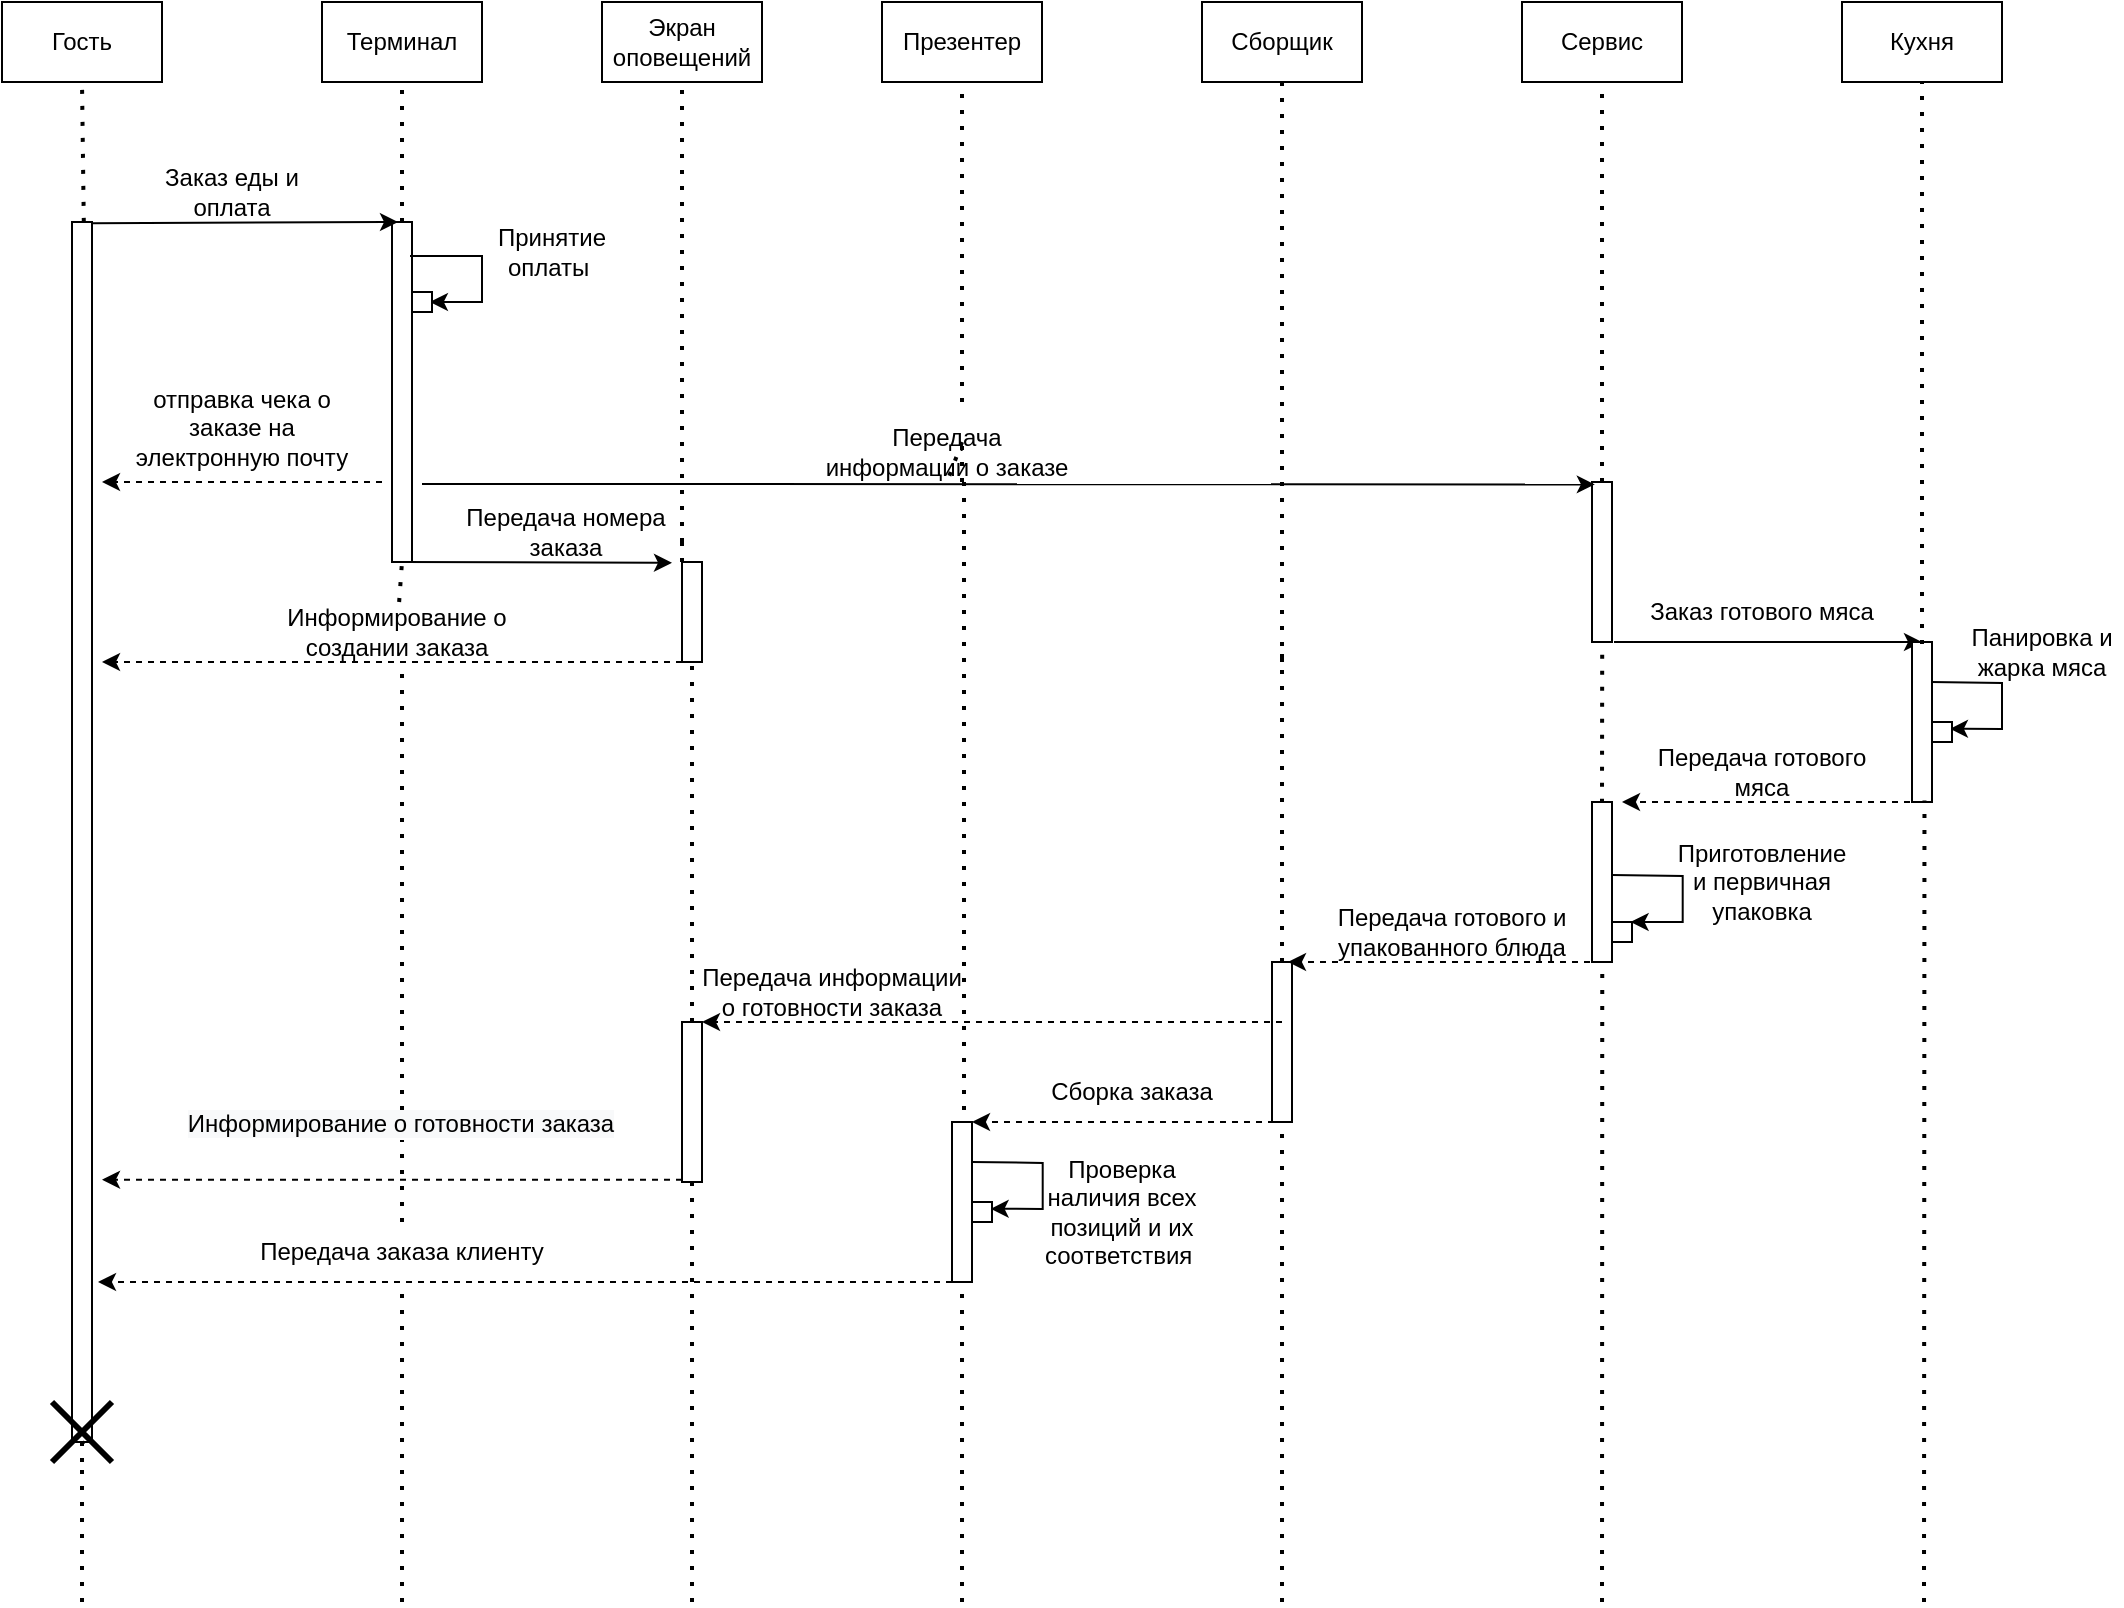 <mxfile version="20.4.2" type="device"><diagram id="pVZA9y74Jr9dz6y7A4SV" name="Страница 1"><mxGraphModel dx="1673" dy="867" grid="1" gridSize="10" guides="1" tooltips="1" connect="1" arrows="1" fold="1" page="1" pageScale="1" pageWidth="413" pageHeight="583" math="0" shadow="0"><root><mxCell id="0"/><mxCell id="1" parent="0"/><mxCell id="PWUyxWIyIqc8NN3Rjj_X-1" value="Гость" style="rounded=0;whiteSpace=wrap;html=1;" parent="1" vertex="1"><mxGeometry x="40" y="40" width="80" height="40" as="geometry"/></mxCell><mxCell id="PWUyxWIyIqc8NN3Rjj_X-5" value="Кухня" style="rounded=0;whiteSpace=wrap;html=1;" parent="1" vertex="1"><mxGeometry x="960" y="40" width="80" height="40" as="geometry"/></mxCell><mxCell id="PWUyxWIyIqc8NN3Rjj_X-6" value="Сервис" style="rounded=0;whiteSpace=wrap;html=1;" parent="1" vertex="1"><mxGeometry x="800" y="40" width="80" height="40" as="geometry"/></mxCell><mxCell id="PWUyxWIyIqc8NN3Rjj_X-7" value="Терминал" style="rounded=0;whiteSpace=wrap;html=1;" parent="1" vertex="1"><mxGeometry x="200" y="40" width="80" height="40" as="geometry"/></mxCell><mxCell id="PWUyxWIyIqc8NN3Rjj_X-14" value="" style="endArrow=none;dashed=1;html=1;dashPattern=1 3;strokeWidth=2;rounded=0;startArrow=none;entryX=0.5;entryY=1;entryDx=0;entryDy=0;exitX=0.5;exitY=0;exitDx=0;exitDy=0;exitPerimeter=0;" parent="1" source="PWUyxWIyIqc8NN3Rjj_X-18" target="PWUyxWIyIqc8NN3Rjj_X-7" edge="1"><mxGeometry width="50" height="50" relative="1" as="geometry"><mxPoint x="240" y="110" as="sourcePoint"/><mxPoint x="200" y="80" as="targetPoint"/></mxGeometry></mxCell><mxCell id="PWUyxWIyIqc8NN3Rjj_X-17" value="" style="endArrow=none;dashed=1;html=1;dashPattern=1 3;strokeWidth=2;rounded=0;startArrow=none;entryX=0.5;entryY=1;entryDx=0;entryDy=0;exitX=0.5;exitY=0;exitDx=0;exitDy=0;exitPerimeter=0;" parent="1" source="PWUyxWIyIqc8NN3Rjj_X-28" target="PWUyxWIyIqc8NN3Rjj_X-6" edge="1"><mxGeometry width="50" height="50" relative="1" as="geometry"><mxPoint x="520" y="200" as="sourcePoint"/><mxPoint x="445" y="100" as="targetPoint"/></mxGeometry></mxCell><mxCell id="PWUyxWIyIqc8NN3Rjj_X-18" value="" style="html=1;points=[];perimeter=orthogonalPerimeter;" parent="1" vertex="1"><mxGeometry x="235" y="150" width="10" height="170" as="geometry"/></mxCell><mxCell id="PWUyxWIyIqc8NN3Rjj_X-28" value="" style="html=1;points=[];perimeter=orthogonalPerimeter;" parent="1" vertex="1"><mxGeometry x="835" y="280" width="10" height="80" as="geometry"/></mxCell><mxCell id="PWUyxWIyIqc8NN3Rjj_X-30" value="" style="endArrow=classic;html=1;rounded=0;entryX=0.141;entryY=0.015;entryDx=0;entryDy=0;entryPerimeter=0;startArrow=none;" parent="1" target="PWUyxWIyIqc8NN3Rjj_X-28" edge="1"><mxGeometry width="50" height="50" relative="1" as="geometry"><mxPoint x="250" y="281" as="sourcePoint"/><mxPoint x="560" y="280" as="targetPoint"/></mxGeometry></mxCell><mxCell id="PWUyxWIyIqc8NN3Rjj_X-37" value="" style="endArrow=classic;html=1;rounded=0;entryX=0.3;entryY=0;entryDx=0;entryDy=0;entryPerimeter=0;exitX=0.965;exitY=0.001;exitDx=0;exitDy=0;exitPerimeter=0;" parent="1" source="PWUyxWIyIqc8NN3Rjj_X-13" target="PWUyxWIyIqc8NN3Rjj_X-18" edge="1"><mxGeometry width="50" height="50" relative="1" as="geometry"><mxPoint x="200" y="230" as="sourcePoint"/><mxPoint x="195" y="120" as="targetPoint"/></mxGeometry></mxCell><mxCell id="PWUyxWIyIqc8NN3Rjj_X-22" value="Заказ еды и оплата" style="text;html=1;strokeColor=none;fillColor=none;align=center;verticalAlign=middle;whiteSpace=wrap;rounded=0;" parent="1" vertex="1"><mxGeometry x="110" y="120" width="90" height="30" as="geometry"/></mxCell><mxCell id="wwSEs5chH5V8H3a_agY4-3" value="Презентер" style="rounded=0;whiteSpace=wrap;html=1;" parent="1" vertex="1"><mxGeometry x="480" y="40" width="80" height="40" as="geometry"/></mxCell><mxCell id="mbV4aco6H9g-2dYFKBWt-1" value="&lt;font style=&quot;vertical-align: inherit;&quot;&gt;&lt;font style=&quot;vertical-align: inherit;&quot;&gt;Сборщик&lt;/font&gt;&lt;/font&gt;" style="rounded=0;whiteSpace=wrap;html=1;" parent="1" vertex="1"><mxGeometry x="640" y="40" width="80" height="40" as="geometry"/></mxCell><mxCell id="mbV4aco6H9g-2dYFKBWt-3" value="" style="endArrow=classic;html=1;rounded=0;exitX=1.1;exitY=1;exitDx=0;exitDy=0;exitPerimeter=0;entryX=0.5;entryY=0;entryDx=0;entryDy=0;entryPerimeter=0;" parent="1" source="PWUyxWIyIqc8NN3Rjj_X-28" target="mbV4aco6H9g-2dYFKBWt-4" edge="1"><mxGeometry width="50" height="50" relative="1" as="geometry"><mxPoint x="640" y="430" as="sourcePoint"/><mxPoint x="640" y="280" as="targetPoint"/></mxGeometry></mxCell><mxCell id="mbV4aco6H9g-2dYFKBWt-4" value="" style="html=1;points=[];perimeter=orthogonalPerimeter;" parent="1" vertex="1"><mxGeometry x="995" y="360" width="10" height="80" as="geometry"/></mxCell><mxCell id="mbV4aco6H9g-2dYFKBWt-5" value="&lt;font style=&quot;vertical-align: inherit;&quot;&gt;&lt;font style=&quot;vertical-align: inherit;&quot;&gt;Заказ готового мяса&lt;/font&gt;&lt;/font&gt;" style="text;html=1;strokeColor=none;fillColor=none;align=center;verticalAlign=middle;whiteSpace=wrap;rounded=0;" parent="1" vertex="1"><mxGeometry x="860" y="330" width="120" height="30" as="geometry"/></mxCell><mxCell id="mbV4aco6H9g-2dYFKBWt-6" value="" style="endArrow=none;dashed=1;html=1;dashPattern=1 3;strokeWidth=2;rounded=0;entryX=0.5;entryY=1;entryDx=0;entryDy=0;exitX=0.5;exitY=0.013;exitDx=0;exitDy=0;exitPerimeter=0;" parent="1" source="mbV4aco6H9g-2dYFKBWt-4" target="PWUyxWIyIqc8NN3Rjj_X-5" edge="1"><mxGeometry width="50" height="50" relative="1" as="geometry"><mxPoint x="640" y="410" as="sourcePoint"/><mxPoint x="690" y="360" as="targetPoint"/></mxGeometry></mxCell><mxCell id="mbV4aco6H9g-2dYFKBWt-7" value="" style="endArrow=classic;html=1;rounded=0;exitX=0.5;exitY=1;exitDx=0;exitDy=0;exitPerimeter=0;entryX=1.5;entryY=0;entryDx=0;entryDy=0;entryPerimeter=0;dashed=1;" parent="1" source="mbV4aco6H9g-2dYFKBWt-4" target="mbV4aco6H9g-2dYFKBWt-14" edge="1"><mxGeometry width="50" height="50" relative="1" as="geometry"><mxPoint x="640" y="410" as="sourcePoint"/><mxPoint x="570" y="360" as="targetPoint"/></mxGeometry></mxCell><mxCell id="mbV4aco6H9g-2dYFKBWt-12" value="" style="html=1;points=[];perimeter=orthogonalPerimeter;" parent="1" vertex="1"><mxGeometry x="675" y="520" width="10" height="80" as="geometry"/></mxCell><mxCell id="mbV4aco6H9g-2dYFKBWt-14" value="" style="html=1;points=[];perimeter=orthogonalPerimeter;" parent="1" vertex="1"><mxGeometry x="835" y="440" width="10" height="80" as="geometry"/></mxCell><mxCell id="mbV4aco6H9g-2dYFKBWt-15" value="Передача готового мяса" style="text;html=1;strokeColor=none;fillColor=none;align=center;verticalAlign=middle;whiteSpace=wrap;rounded=0;" parent="1" vertex="1"><mxGeometry x="860" y="410" width="120" height="30" as="geometry"/></mxCell><mxCell id="mbV4aco6H9g-2dYFKBWt-16" value="" style="endArrow=classic;html=1;rounded=0;dashed=1;entryX=0.8;entryY=0;entryDx=0;entryDy=0;entryPerimeter=0;exitX=0.5;exitY=1;exitDx=0;exitDy=0;exitPerimeter=0;" parent="1" source="mbV4aco6H9g-2dYFKBWt-14" target="mbV4aco6H9g-2dYFKBWt-12" edge="1"><mxGeometry width="50" height="50" relative="1" as="geometry"><mxPoint x="730" y="550" as="sourcePoint"/><mxPoint x="780" y="500" as="targetPoint"/></mxGeometry></mxCell><mxCell id="mbV4aco6H9g-2dYFKBWt-21" value="&lt;font style=&quot;vertical-align: inherit;&quot;&gt;&lt;font style=&quot;vertical-align: inherit;&quot;&gt;Передача готового и упакованного блюда&lt;/font&gt;&lt;/font&gt;" style="text;html=1;strokeColor=none;fillColor=none;align=center;verticalAlign=middle;whiteSpace=wrap;rounded=0;" parent="1" vertex="1"><mxGeometry x="695" y="490" width="140" height="30" as="geometry"/></mxCell><mxCell id="mbV4aco6H9g-2dYFKBWt-27" value="&lt;font style=&quot;vertical-align: inherit;&quot;&gt;&lt;font style=&quot;vertical-align: inherit;&quot;&gt;Сборка заказа&lt;/font&gt;&lt;/font&gt;" style="text;html=1;strokeColor=none;fillColor=none;align=center;verticalAlign=middle;whiteSpace=wrap;rounded=0;" parent="1" vertex="1"><mxGeometry x="560" y="570" width="90" height="30" as="geometry"/></mxCell><mxCell id="mbV4aco6H9g-2dYFKBWt-31" value="" style="endArrow=none;dashed=1;html=1;dashPattern=1 3;strokeWidth=2;rounded=0;entryX=0.5;entryY=1;entryDx=0;entryDy=0;exitX=0.6;exitY=0.013;exitDx=0;exitDy=0;exitPerimeter=0;startArrow=none;" parent="1" source="PWUyxWIyIqc8NN3Rjj_X-13" target="PWUyxWIyIqc8NN3Rjj_X-1" edge="1"><mxGeometry width="50" height="50" relative="1" as="geometry"><mxPoint x="470" y="370" as="sourcePoint"/><mxPoint x="520" y="320" as="targetPoint"/></mxGeometry></mxCell><mxCell id="PWUyxWIyIqc8NN3Rjj_X-13" value="" style="html=1;points=[];perimeter=orthogonalPerimeter;" parent="1" vertex="1"><mxGeometry x="75" y="150" width="10" height="610" as="geometry"/></mxCell><mxCell id="mbV4aco6H9g-2dYFKBWt-32" value="" style="endArrow=none;dashed=1;html=1;dashPattern=1 3;strokeWidth=2;rounded=0;entryX=0.5;entryY=1;entryDx=0;entryDy=0;exitX=0.6;exitY=0.013;exitDx=0;exitDy=0;exitPerimeter=0;" parent="1" target="PWUyxWIyIqc8NN3Rjj_X-13" edge="1"><mxGeometry width="50" height="50" relative="1" as="geometry"><mxPoint x="81.0" y="761.04" as="sourcePoint"/><mxPoint x="80" y="80" as="targetPoint"/></mxGeometry></mxCell><mxCell id="mbV4aco6H9g-2dYFKBWt-33" value="" style="endArrow=none;dashed=1;html=1;dashPattern=1 3;strokeWidth=2;rounded=0;entryX=0.5;entryY=1;entryDx=0;entryDy=0;entryPerimeter=0;exitX=0.5;exitY=0;exitDx=0;exitDy=0;exitPerimeter=0;" parent="1" source="mbV4aco6H9g-2dYFKBWt-12" edge="1"><mxGeometry width="50" height="50" relative="1" as="geometry"><mxPoint x="520" y="520" as="sourcePoint"/><mxPoint x="680" y="360.0" as="targetPoint"/></mxGeometry></mxCell><mxCell id="mbV4aco6H9g-2dYFKBWt-35" value="" style="endArrow=none;dashed=1;html=1;dashPattern=1 3;strokeWidth=2;rounded=0;entryX=0.5;entryY=1;entryDx=0;entryDy=0;" parent="1" target="mbV4aco6H9g-2dYFKBWt-1" edge="1"><mxGeometry width="50" height="50" relative="1" as="geometry"><mxPoint x="680" y="370" as="sourcePoint"/><mxPoint x="600" y="140" as="targetPoint"/></mxGeometry></mxCell><mxCell id="mbV4aco6H9g-2dYFKBWt-54" value="" style="endArrow=none;dashed=1;html=1;dashPattern=1 3;strokeWidth=2;rounded=0;entryX=0.624;entryY=0.99;entryDx=0;entryDy=0;entryPerimeter=0;" parent="1" target="mbV4aco6H9g-2dYFKBWt-4" edge="1"><mxGeometry width="50" height="50" relative="1" as="geometry"><mxPoint x="1001" y="840" as="sourcePoint"/><mxPoint x="999.17" y="670" as="targetPoint"/></mxGeometry></mxCell><mxCell id="mbV4aco6H9g-2dYFKBWt-66" value="" style="endArrow=none;dashed=1;html=1;dashPattern=1 3;strokeWidth=2;rounded=0;exitX=0.6;exitY=0.025;exitDx=0;exitDy=0;exitPerimeter=0;" parent="1" source="mbV4aco6H9g-2dYFKBWt-67" edge="1"><mxGeometry width="50" height="50" relative="1" as="geometry"><mxPoint x="520" y="590" as="sourcePoint"/><mxPoint x="521" y="280" as="targetPoint"/></mxGeometry></mxCell><mxCell id="mbV4aco6H9g-2dYFKBWt-67" value="" style="html=1;points=[];perimeter=orthogonalPerimeter;" parent="1" vertex="1"><mxGeometry x="515" y="600" width="10" height="80" as="geometry"/></mxCell><mxCell id="mbV4aco6H9g-2dYFKBWt-68" value="" style="endArrow=none;dashed=1;html=1;dashPattern=1 3;strokeWidth=2;rounded=0;entryX=0.5;entryY=1;entryDx=0;entryDy=0;startArrow=none;" parent="1" target="wwSEs5chH5V8H3a_agY4-3" edge="1"><mxGeometry width="50" height="50" relative="1" as="geometry"><mxPoint x="520" y="240" as="sourcePoint"/><mxPoint x="565" y="160" as="targetPoint"/><Array as="points"/></mxGeometry></mxCell><mxCell id="mbV4aco6H9g-2dYFKBWt-69" value="" style="endArrow=classic;html=1;rounded=0;dashed=1;exitX=0.1;exitY=1;exitDx=0;exitDy=0;exitPerimeter=0;entryX=1;entryY=0;entryDx=0;entryDy=0;entryPerimeter=0;" parent="1" source="mbV4aco6H9g-2dYFKBWt-12" target="mbV4aco6H9g-2dYFKBWt-67" edge="1"><mxGeometry width="50" height="50" relative="1" as="geometry"><mxPoint x="770" y="570" as="sourcePoint"/><mxPoint x="590" y="740" as="targetPoint"/></mxGeometry></mxCell><mxCell id="mbV4aco6H9g-2dYFKBWt-71" value="" style="endArrow=classic;html=1;rounded=0;dashed=1;" parent="1" source="mbV4aco6H9g-2dYFKBWt-67" edge="1"><mxGeometry width="50" height="50" relative="1" as="geometry"><mxPoint x="650" y="570" as="sourcePoint"/><mxPoint x="88" y="680" as="targetPoint"/></mxGeometry></mxCell><mxCell id="mbV4aco6H9g-2dYFKBWt-75" value="" style="endArrow=none;dashed=1;html=1;dashPattern=1 3;strokeWidth=2;rounded=0;entryX=0.511;entryY=1.001;entryDx=0;entryDy=0;entryPerimeter=0;exitX=0.5;exitY=0.004;exitDx=0;exitDy=0;exitPerimeter=0;" parent="1" source="mbV4aco6H9g-2dYFKBWt-14" target="PWUyxWIyIqc8NN3Rjj_X-28" edge="1"><mxGeometry width="50" height="50" relative="1" as="geometry"><mxPoint x="840" y="510" as="sourcePoint"/><mxPoint x="840" y="460" as="targetPoint"/></mxGeometry></mxCell><mxCell id="mbV4aco6H9g-2dYFKBWt-76" value="" style="endArrow=none;dashed=1;html=1;dashPattern=1 3;strokeWidth=2;rounded=0;entryX=0.5;entryY=1.025;entryDx=0;entryDy=0;entryPerimeter=0;" parent="1" target="mbV4aco6H9g-2dYFKBWt-67" edge="1"><mxGeometry width="50" height="50" relative="1" as="geometry"><mxPoint x="520" y="840" as="sourcePoint"/><mxPoint x="565" y="820" as="targetPoint"/></mxGeometry></mxCell><mxCell id="mbV4aco6H9g-2dYFKBWt-77" value="" style="endArrow=none;dashed=1;html=1;dashPattern=1 3;strokeWidth=2;rounded=0;entryX=0.5;entryY=1;entryDx=0;entryDy=0;entryPerimeter=0;" parent="1" target="mbV4aco6H9g-2dYFKBWt-12" edge="1"><mxGeometry width="50" height="50" relative="1" as="geometry"><mxPoint x="680" y="840" as="sourcePoint"/><mxPoint x="710" y="800" as="targetPoint"/></mxGeometry></mxCell><mxCell id="mbV4aco6H9g-2dYFKBWt-78" value="" style="endArrow=none;dashed=1;html=1;dashPattern=1 3;strokeWidth=2;rounded=0;entryX=0.513;entryY=1;entryDx=0;entryDy=0;entryPerimeter=0;" parent="1" target="mbV4aco6H9g-2dYFKBWt-14" edge="1"><mxGeometry width="50" height="50" relative="1" as="geometry"><mxPoint x="840" y="840" as="sourcePoint"/><mxPoint x="860" y="630" as="targetPoint"/></mxGeometry></mxCell><mxCell id="HvCnZC1P_N7PvHtnmx6f-2" value="" style="endArrow=classic;html=1;rounded=0;dashed=1;" edge="1" parent="1"><mxGeometry width="50" height="50" relative="1" as="geometry"><mxPoint x="230" y="280" as="sourcePoint"/><mxPoint x="90" y="280" as="targetPoint"/></mxGeometry></mxCell><mxCell id="HvCnZC1P_N7PvHtnmx6f-3" value="" style="endArrow=classic;html=1;rounded=0;exitX=0.9;exitY=0.1;exitDx=0;exitDy=0;exitPerimeter=0;entryX=0.895;entryY=0.495;entryDx=0;entryDy=0;entryPerimeter=0;" edge="1" parent="1" source="PWUyxWIyIqc8NN3Rjj_X-18" target="HvCnZC1P_N7PvHtnmx6f-4"><mxGeometry width="50" height="50" relative="1" as="geometry"><mxPoint x="260.0" y="149.38" as="sourcePoint"/><mxPoint x="260" y="190" as="targetPoint"/><Array as="points"><mxPoint x="280" y="167"/><mxPoint x="280" y="190"/></Array></mxGeometry></mxCell><mxCell id="HvCnZC1P_N7PvHtnmx6f-4" value="" style="html=1;points=[];perimeter=orthogonalPerimeter;" vertex="1" parent="1"><mxGeometry x="245" y="185" width="10" height="10" as="geometry"/></mxCell><mxCell id="HvCnZC1P_N7PvHtnmx6f-6" value="Принятие оплаты&amp;nbsp;" style="text;html=1;strokeColor=none;fillColor=none;align=center;verticalAlign=middle;whiteSpace=wrap;rounded=0;" vertex="1" parent="1"><mxGeometry x="270" y="150" width="90" height="30" as="geometry"/></mxCell><mxCell id="HvCnZC1P_N7PvHtnmx6f-7" value="отправка чека о заказе на электронную почту" style="text;html=1;strokeColor=none;fillColor=none;align=center;verticalAlign=middle;whiteSpace=wrap;rounded=0;" vertex="1" parent="1"><mxGeometry x="100" y="237.5" width="120" height="30" as="geometry"/></mxCell><mxCell id="HvCnZC1P_N7PvHtnmx6f-8" value="" style="endArrow=classic;html=1;rounded=0;exitX=0.965;exitY=0.207;exitDx=0;exitDy=0;exitPerimeter=0;entryX=0.895;entryY=0.495;entryDx=0;entryDy=0;entryPerimeter=0;" edge="1" parent="1"><mxGeometry width="50" height="50" relative="1" as="geometry"><mxPoint x="845.0" y="476.56" as="sourcePoint"/><mxPoint x="854.3" y="499.95" as="targetPoint"/><Array as="points"><mxPoint x="880.35" y="477"/><mxPoint x="880.35" y="500"/></Array></mxGeometry></mxCell><mxCell id="HvCnZC1P_N7PvHtnmx6f-9" value="" style="html=1;points=[];perimeter=orthogonalPerimeter;" vertex="1" parent="1"><mxGeometry x="845" y="500" width="10" height="10" as="geometry"/></mxCell><mxCell id="HvCnZC1P_N7PvHtnmx6f-11" value="Приготовление и первичная упаковка" style="text;html=1;strokeColor=none;fillColor=none;align=center;verticalAlign=middle;whiteSpace=wrap;rounded=0;" vertex="1" parent="1"><mxGeometry x="880" y="465" width="80" height="30" as="geometry"/></mxCell><mxCell id="HvCnZC1P_N7PvHtnmx6f-12" value="" style="endArrow=classic;html=1;rounded=0;exitX=0.965;exitY=0.207;exitDx=0;exitDy=0;exitPerimeter=0;entryX=0.895;entryY=0.495;entryDx=0;entryDy=0;entryPerimeter=0;" edge="1" parent="1"><mxGeometry width="50" height="50" relative="1" as="geometry"><mxPoint x="1004.65" y="380" as="sourcePoint"/><mxPoint x="1013.95" y="403.39" as="targetPoint"/><Array as="points"><mxPoint x="1040" y="380.44"/><mxPoint x="1040" y="403.44"/></Array></mxGeometry></mxCell><mxCell id="HvCnZC1P_N7PvHtnmx6f-13" value="" style="html=1;points=[];perimeter=orthogonalPerimeter;" vertex="1" parent="1"><mxGeometry x="1005" y="400" width="10" height="10" as="geometry"/></mxCell><mxCell id="HvCnZC1P_N7PvHtnmx6f-14" value="Проверка наличия всех позиций и их соответствия&amp;nbsp;" style="text;html=1;strokeColor=none;fillColor=none;align=center;verticalAlign=middle;whiteSpace=wrap;rounded=0;" vertex="1" parent="1"><mxGeometry x="550" y="630" width="100" height="30" as="geometry"/></mxCell><mxCell id="HvCnZC1P_N7PvHtnmx6f-15" value="Панировка и жарка мяса" style="text;html=1;strokeColor=none;fillColor=none;align=center;verticalAlign=middle;whiteSpace=wrap;rounded=0;" vertex="1" parent="1"><mxGeometry x="1020" y="350" width="80" height="30" as="geometry"/></mxCell><mxCell id="HvCnZC1P_N7PvHtnmx6f-16" value="" style="endArrow=classic;html=1;rounded=0;exitX=0.965;exitY=0.207;exitDx=0;exitDy=0;exitPerimeter=0;entryX=0.895;entryY=0.495;entryDx=0;entryDy=0;entryPerimeter=0;" edge="1" parent="1"><mxGeometry width="50" height="50" relative="1" as="geometry"><mxPoint x="525.0" y="620" as="sourcePoint"/><mxPoint x="534.3" y="643.39" as="targetPoint"/><Array as="points"><mxPoint x="560.35" y="620.44"/><mxPoint x="560.35" y="643.44"/></Array></mxGeometry></mxCell><mxCell id="HvCnZC1P_N7PvHtnmx6f-17" value="" style="html=1;points=[];perimeter=orthogonalPerimeter;" vertex="1" parent="1"><mxGeometry x="525" y="640" width="10" height="10" as="geometry"/></mxCell><mxCell id="HvCnZC1P_N7PvHtnmx6f-19" value="" style="endArrow=none;dashed=1;html=1;dashPattern=1 3;strokeWidth=2;rounded=0;startArrow=none;" edge="1" parent="1" source="HvCnZC1P_N7PvHtnmx6f-46"><mxGeometry width="50" height="50" relative="1" as="geometry"><mxPoint x="80" y="840" as="sourcePoint"/><mxPoint x="80" y="760" as="targetPoint"/></mxGeometry></mxCell><mxCell id="HvCnZC1P_N7PvHtnmx6f-20" value="Экран оповещений" style="rounded=0;whiteSpace=wrap;html=1;" vertex="1" parent="1"><mxGeometry x="340" y="40" width="80" height="40" as="geometry"/></mxCell><mxCell id="HvCnZC1P_N7PvHtnmx6f-21" value="" style="endArrow=none;dashed=1;html=1;dashPattern=1 3;strokeWidth=2;rounded=0;entryX=0.5;entryY=1;entryDx=0;entryDy=0;startArrow=none;" edge="1" parent="1" target="HvCnZC1P_N7PvHtnmx6f-20"><mxGeometry width="50" height="50" relative="1" as="geometry"><mxPoint x="380" y="310" as="sourcePoint"/><mxPoint x="580" y="290" as="targetPoint"/></mxGeometry></mxCell><mxCell id="HvCnZC1P_N7PvHtnmx6f-22" value="" style="endArrow=none;dashed=1;html=1;dashPattern=1 3;strokeWidth=2;rounded=0;entryX=0.5;entryY=1;entryDx=0;entryDy=0;" edge="1" parent="1"><mxGeometry width="50" height="50" relative="1" as="geometry"><mxPoint x="520" y="280" as="sourcePoint"/><mxPoint x="520" y="260" as="targetPoint"/><Array as="points"/></mxGeometry></mxCell><mxCell id="HvCnZC1P_N7PvHtnmx6f-24" value="" style="endArrow=none;dashed=1;html=1;dashPattern=1 3;strokeWidth=2;rounded=0;entryX=0.5;entryY=1;entryDx=0;entryDy=0;startArrow=none;" edge="1" parent="1" source="HvCnZC1P_N7PvHtnmx6f-27"><mxGeometry width="50" height="50" relative="1" as="geometry"><mxPoint x="380" y="840" as="sourcePoint"/><mxPoint x="380" y="307.5" as="targetPoint"/></mxGeometry></mxCell><mxCell id="HvCnZC1P_N7PvHtnmx6f-25" value="" style="endArrow=classic;html=1;rounded=0;exitX=0.965;exitY=0.001;exitDx=0;exitDy=0;exitPerimeter=0;" edge="1" parent="1"><mxGeometry width="50" height="50" relative="1" as="geometry"><mxPoint x="240.0" y="320" as="sourcePoint"/><mxPoint x="375" y="320.39" as="targetPoint"/></mxGeometry></mxCell><mxCell id="HvCnZC1P_N7PvHtnmx6f-27" value="" style="html=1;points=[];perimeter=orthogonalPerimeter;" vertex="1" parent="1"><mxGeometry x="380" y="320" width="10" height="50" as="geometry"/></mxCell><mxCell id="HvCnZC1P_N7PvHtnmx6f-28" value="" style="endArrow=none;dashed=1;html=1;dashPattern=1 3;strokeWidth=2;rounded=0;entryX=0.5;entryY=1;entryDx=0;entryDy=0;startArrow=none;" edge="1" parent="1" source="HvCnZC1P_N7PvHtnmx6f-34" target="HvCnZC1P_N7PvHtnmx6f-27"><mxGeometry width="50" height="50" relative="1" as="geometry"><mxPoint x="380" y="840" as="sourcePoint"/><mxPoint x="380" y="307.5" as="targetPoint"/></mxGeometry></mxCell><mxCell id="HvCnZC1P_N7PvHtnmx6f-30" value="Передача номера заказа" style="text;html=1;strokeColor=none;fillColor=none;align=center;verticalAlign=middle;whiteSpace=wrap;rounded=0;" vertex="1" parent="1"><mxGeometry x="252.5" y="290" width="137.5" height="30" as="geometry"/></mxCell><mxCell id="HvCnZC1P_N7PvHtnmx6f-31" value="" style="endArrow=classic;html=1;rounded=0;dashed=1;exitX=0;exitY=1;exitDx=0;exitDy=0;exitPerimeter=0;" edge="1" parent="1" source="HvCnZC1P_N7PvHtnmx6f-27"><mxGeometry width="50" height="50" relative="1" as="geometry"><mxPoint x="530" y="440" as="sourcePoint"/><mxPoint x="90" y="370" as="targetPoint"/></mxGeometry></mxCell><mxCell id="HvCnZC1P_N7PvHtnmx6f-32" value="Передача информации о готовности заказа" style="text;html=1;strokeColor=none;fillColor=none;align=center;verticalAlign=middle;whiteSpace=wrap;rounded=0;" vertex="1" parent="1"><mxGeometry x="385" y="520" width="140" height="30" as="geometry"/></mxCell><mxCell id="HvCnZC1P_N7PvHtnmx6f-35" value="" style="endArrow=classic;html=1;rounded=0;dashed=1;" edge="1" parent="1"><mxGeometry width="50" height="50" relative="1" as="geometry"><mxPoint x="680" y="550" as="sourcePoint"/><mxPoint x="390" y="550" as="targetPoint"/></mxGeometry></mxCell><mxCell id="HvCnZC1P_N7PvHtnmx6f-34" value="" style="html=1;points=[];perimeter=orthogonalPerimeter;" vertex="1" parent="1"><mxGeometry x="380" y="550" width="10" height="80" as="geometry"/></mxCell><mxCell id="HvCnZC1P_N7PvHtnmx6f-36" value="" style="endArrow=none;dashed=1;html=1;dashPattern=1 3;strokeWidth=2;rounded=0;entryX=0.5;entryY=1;entryDx=0;entryDy=0;" edge="1" parent="1" target="HvCnZC1P_N7PvHtnmx6f-34"><mxGeometry width="50" height="50" relative="1" as="geometry"><mxPoint x="385" y="840" as="sourcePoint"/><mxPoint x="385" y="370.0" as="targetPoint"/></mxGeometry></mxCell><mxCell id="HvCnZC1P_N7PvHtnmx6f-37" value="" style="endArrow=classic;html=1;rounded=0;dashed=1;exitX=0;exitY=1;exitDx=0;exitDy=0;exitPerimeter=0;" edge="1" parent="1"><mxGeometry width="50" height="50" relative="1" as="geometry"><mxPoint x="380" y="628.82" as="sourcePoint"/><mxPoint x="90" y="628.82" as="targetPoint"/></mxGeometry></mxCell><mxCell id="HvCnZC1P_N7PvHtnmx6f-39" value="" style="endArrow=none;dashed=1;html=1;dashPattern=1 3;strokeWidth=2;rounded=0;startArrow=none;" edge="1" parent="1" source="HvCnZC1P_N7PvHtnmx6f-33"><mxGeometry width="50" height="50" relative="1" as="geometry"><mxPoint x="240" y="840" as="sourcePoint"/><mxPoint x="240" y="320" as="targetPoint"/></mxGeometry></mxCell><mxCell id="mbV4aco6H9g-2dYFKBWt-72" value="Передача заказа клиенту" style="text;html=1;strokeColor=none;fillColor=none;align=center;verticalAlign=middle;whiteSpace=wrap;rounded=0;" parent="1" vertex="1"><mxGeometry x="160" y="650" width="160" height="30" as="geometry"/></mxCell><mxCell id="HvCnZC1P_N7PvHtnmx6f-41" value="" style="endArrow=none;dashed=1;html=1;dashPattern=1 3;strokeWidth=2;rounded=0;" edge="1" parent="1" target="mbV4aco6H9g-2dYFKBWt-72"><mxGeometry width="50" height="50" relative="1" as="geometry"><mxPoint x="240" y="840" as="sourcePoint"/><mxPoint x="240" y="320" as="targetPoint"/></mxGeometry></mxCell><mxCell id="HvCnZC1P_N7PvHtnmx6f-33" value="Информирование о создании заказа" style="text;html=1;strokeColor=none;fillColor=none;align=center;verticalAlign=middle;whiteSpace=wrap;rounded=0;" vertex="1" parent="1"><mxGeometry x="180" y="340" width="115" height="30" as="geometry"/></mxCell><mxCell id="HvCnZC1P_N7PvHtnmx6f-43" value="" style="endArrow=none;dashed=1;html=1;dashPattern=1 3;strokeWidth=2;rounded=0;startArrow=none;" edge="1" parent="1" source="mbV4aco6H9g-2dYFKBWt-72"><mxGeometry width="50" height="50" relative="1" as="geometry"><mxPoint x="240" y="650" as="sourcePoint"/><mxPoint x="240" y="370" as="targetPoint"/></mxGeometry></mxCell><mxCell id="HvCnZC1P_N7PvHtnmx6f-45" value="&lt;span style=&quot;font-size: 12px; background-color: rgb(248, 249, 250);&quot;&gt;Информирование о готовности заказа&lt;/span&gt;" style="edgeLabel;html=1;align=center;verticalAlign=middle;resizable=0;points=[];" vertex="1" connectable="0" parent="HvCnZC1P_N7PvHtnmx6f-43"><mxGeometry x="-0.652" y="1" relative="1" as="geometry"><mxPoint y="-1" as="offset"/></mxGeometry></mxCell><mxCell id="HvCnZC1P_N7PvHtnmx6f-29" value="Передача информации о заказе" style="text;html=1;strokeColor=none;fillColor=none;align=center;verticalAlign=middle;whiteSpace=wrap;rounded=0;" vertex="1" parent="1"><mxGeometry x="450" y="250" width="125" height="30" as="geometry"/></mxCell><mxCell id="HvCnZC1P_N7PvHtnmx6f-44" value="" style="endArrow=none;dashed=1;html=1;dashPattern=1 3;strokeWidth=2;rounded=0;entryX=0.5;entryY=1;entryDx=0;entryDy=0;startArrow=none;" edge="1" parent="1" target="HvCnZC1P_N7PvHtnmx6f-29"><mxGeometry width="50" height="50" relative="1" as="geometry"><mxPoint x="520" y="260" as="sourcePoint"/><mxPoint x="520" y="80" as="targetPoint"/><Array as="points"/></mxGeometry></mxCell><mxCell id="HvCnZC1P_N7PvHtnmx6f-46" value="" style="shape=umlDestroy;whiteSpace=wrap;html=1;strokeWidth=3;" vertex="1" parent="1"><mxGeometry x="65" y="740" width="30" height="30" as="geometry"/></mxCell><mxCell id="HvCnZC1P_N7PvHtnmx6f-47" value="" style="endArrow=none;dashed=1;html=1;dashPattern=1 3;strokeWidth=2;rounded=0;" edge="1" parent="1" target="HvCnZC1P_N7PvHtnmx6f-46"><mxGeometry width="50" height="50" relative="1" as="geometry"><mxPoint x="80" y="840" as="sourcePoint"/><mxPoint x="80" y="760" as="targetPoint"/></mxGeometry></mxCell></root></mxGraphModel></diagram></mxfile>